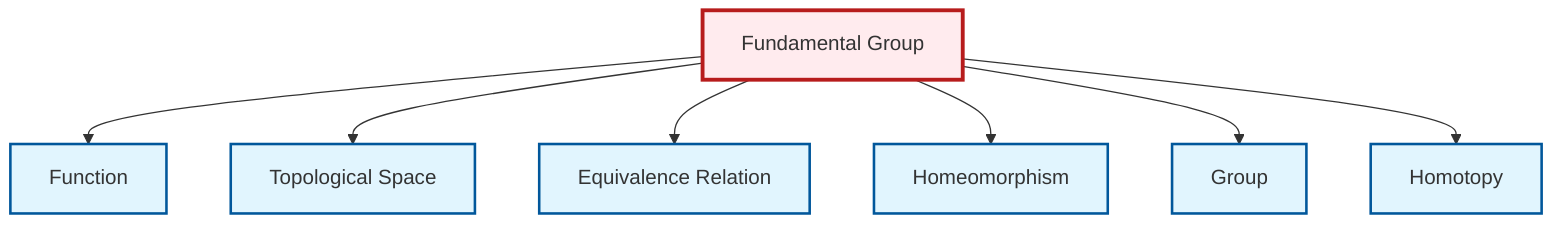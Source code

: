 graph TD
    classDef definition fill:#e1f5fe,stroke:#01579b,stroke-width:2px
    classDef theorem fill:#f3e5f5,stroke:#4a148c,stroke-width:2px
    classDef axiom fill:#fff3e0,stroke:#e65100,stroke-width:2px
    classDef example fill:#e8f5e9,stroke:#1b5e20,stroke-width:2px
    classDef current fill:#ffebee,stroke:#b71c1c,stroke-width:3px
    def-fundamental-group["Fundamental Group"]:::definition
    def-function["Function"]:::definition
    def-topological-space["Topological Space"]:::definition
    def-group["Group"]:::definition
    def-homotopy["Homotopy"]:::definition
    def-equivalence-relation["Equivalence Relation"]:::definition
    def-homeomorphism["Homeomorphism"]:::definition
    def-fundamental-group --> def-function
    def-fundamental-group --> def-topological-space
    def-fundamental-group --> def-equivalence-relation
    def-fundamental-group --> def-homeomorphism
    def-fundamental-group --> def-group
    def-fundamental-group --> def-homotopy
    class def-fundamental-group current